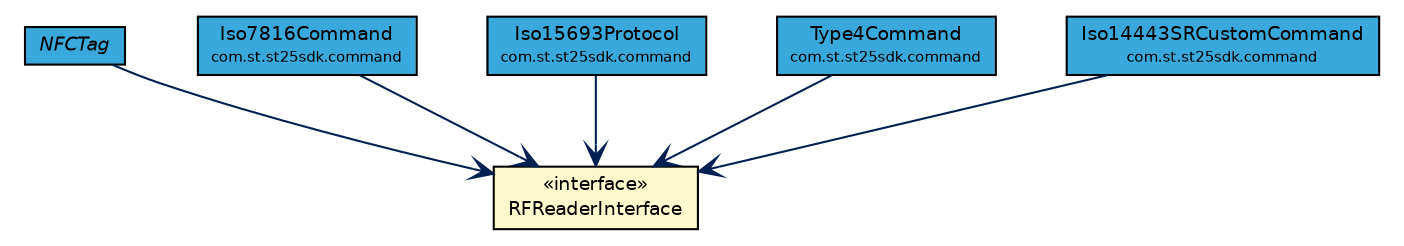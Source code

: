 #!/usr/local/bin/dot
#
# Class diagram 
# Generated by UMLGraph version R5_7_2-3-gee82a7 (http://www.umlgraph.org/)
#

digraph G {
	edge [fontname="Helvetica",fontsize=10,labelfontname="Helvetica",labelfontsize=10];
	node [fontname="Helvetica",fontsize=10,shape=plaintext];
	nodesep=0.25;
	ranksep=0.5;
	// com.st.st25sdk.NFCTag
	c13451 [label=<<table title="com.st.st25sdk.NFCTag" border="0" cellborder="1" cellspacing="0" cellpadding="2" port="p" bgcolor="#39a9dc" href="./NFCTag.html">
		<tr><td><table border="0" cellspacing="0" cellpadding="1">
<tr><td align="center" balign="center"><font face="Helvetica-Oblique"> NFCTag </font></td></tr>
		</table></td></tr>
		</table>>, URL="./NFCTag.html", fontname="Helvetica", fontcolor="black", fontsize=9.0];
	// com.st.st25sdk.RFReaderInterface
	c13474 [label=<<table title="com.st.st25sdk.RFReaderInterface" border="0" cellborder="1" cellspacing="0" cellpadding="2" port="p" bgcolor="lemonChiffon" href="./RFReaderInterface.html">
		<tr><td><table border="0" cellspacing="0" cellpadding="1">
<tr><td align="center" balign="center"> &#171;interface&#187; </td></tr>
<tr><td align="center" balign="center"> RFReaderInterface </td></tr>
		</table></td></tr>
		</table>>, URL="./RFReaderInterface.html", fontname="Helvetica", fontcolor="black", fontsize=9.0];
	// com.st.st25sdk.command.Iso7816Command
	c13483 [label=<<table title="com.st.st25sdk.command.Iso7816Command" border="0" cellborder="1" cellspacing="0" cellpadding="2" port="p" bgcolor="#39a9dc" href="./command/Iso7816Command.html">
		<tr><td><table border="0" cellspacing="0" cellpadding="1">
<tr><td align="center" balign="center"> Iso7816Command </td></tr>
<tr><td align="center" balign="center"><font point-size="7.0"> com.st.st25sdk.command </font></td></tr>
		</table></td></tr>
		</table>>, URL="./command/Iso7816Command.html", fontname="Helvetica", fontcolor="black", fontsize=9.0];
	// com.st.st25sdk.command.Iso15693Protocol
	c13505 [label=<<table title="com.st.st25sdk.command.Iso15693Protocol" border="0" cellborder="1" cellspacing="0" cellpadding="2" port="p" bgcolor="#39a9dc" href="./command/Iso15693Protocol.html">
		<tr><td><table border="0" cellspacing="0" cellpadding="1">
<tr><td align="center" balign="center"> Iso15693Protocol </td></tr>
<tr><td align="center" balign="center"><font point-size="7.0"> com.st.st25sdk.command </font></td></tr>
		</table></td></tr>
		</table>>, URL="./command/Iso15693Protocol.html", fontname="Helvetica", fontcolor="black", fontsize=9.0];
	// com.st.st25sdk.command.Type4Command
	c13506 [label=<<table title="com.st.st25sdk.command.Type4Command" border="0" cellborder="1" cellspacing="0" cellpadding="2" port="p" bgcolor="#39a9dc" href="./command/Type4Command.html">
		<tr><td><table border="0" cellspacing="0" cellpadding="1">
<tr><td align="center" balign="center"> Type4Command </td></tr>
<tr><td align="center" balign="center"><font point-size="7.0"> com.st.st25sdk.command </font></td></tr>
		</table></td></tr>
		</table>>, URL="./command/Type4Command.html", fontname="Helvetica", fontcolor="black", fontsize=9.0];
	// com.st.st25sdk.command.Iso14443SRCustomCommand
	c13507 [label=<<table title="com.st.st25sdk.command.Iso14443SRCustomCommand" border="0" cellborder="1" cellspacing="0" cellpadding="2" port="p" bgcolor="#39a9dc" href="./command/Iso14443SRCustomCommand.html">
		<tr><td><table border="0" cellspacing="0" cellpadding="1">
<tr><td align="center" balign="center"> Iso14443SRCustomCommand </td></tr>
<tr><td align="center" balign="center"><font point-size="7.0"> com.st.st25sdk.command </font></td></tr>
		</table></td></tr>
		</table>>, URL="./command/Iso14443SRCustomCommand.html", fontname="Helvetica", fontcolor="black", fontsize=9.0];
	// com.st.st25sdk.NFCTag NAVASSOC com.st.st25sdk.RFReaderInterface
	c13451:p -> c13474:p [taillabel="", label="", headlabel="", fontname="Helvetica", fontcolor="#002052", fontsize=10.0, color="#002052", arrowhead=open];
	// com.st.st25sdk.command.Iso7816Command NAVASSOC com.st.st25sdk.RFReaderInterface
	c13483:p -> c13474:p [taillabel="", label="", headlabel="", fontname="Helvetica", fontcolor="#002052", fontsize=10.0, color="#002052", arrowhead=open];
	// com.st.st25sdk.command.Iso15693Protocol NAVASSOC com.st.st25sdk.RFReaderInterface
	c13505:p -> c13474:p [taillabel="", label="", headlabel="", fontname="Helvetica", fontcolor="#002052", fontsize=10.0, color="#002052", arrowhead=open];
	// com.st.st25sdk.command.Type4Command NAVASSOC com.st.st25sdk.RFReaderInterface
	c13506:p -> c13474:p [taillabel="", label="", headlabel="", fontname="Helvetica", fontcolor="#002052", fontsize=10.0, color="#002052", arrowhead=open];
	// com.st.st25sdk.command.Iso14443SRCustomCommand NAVASSOC com.st.st25sdk.RFReaderInterface
	c13507:p -> c13474:p [taillabel="", label="", headlabel="", fontname="Helvetica", fontcolor="#002052", fontsize=10.0, color="#002052", arrowhead=open];
}

